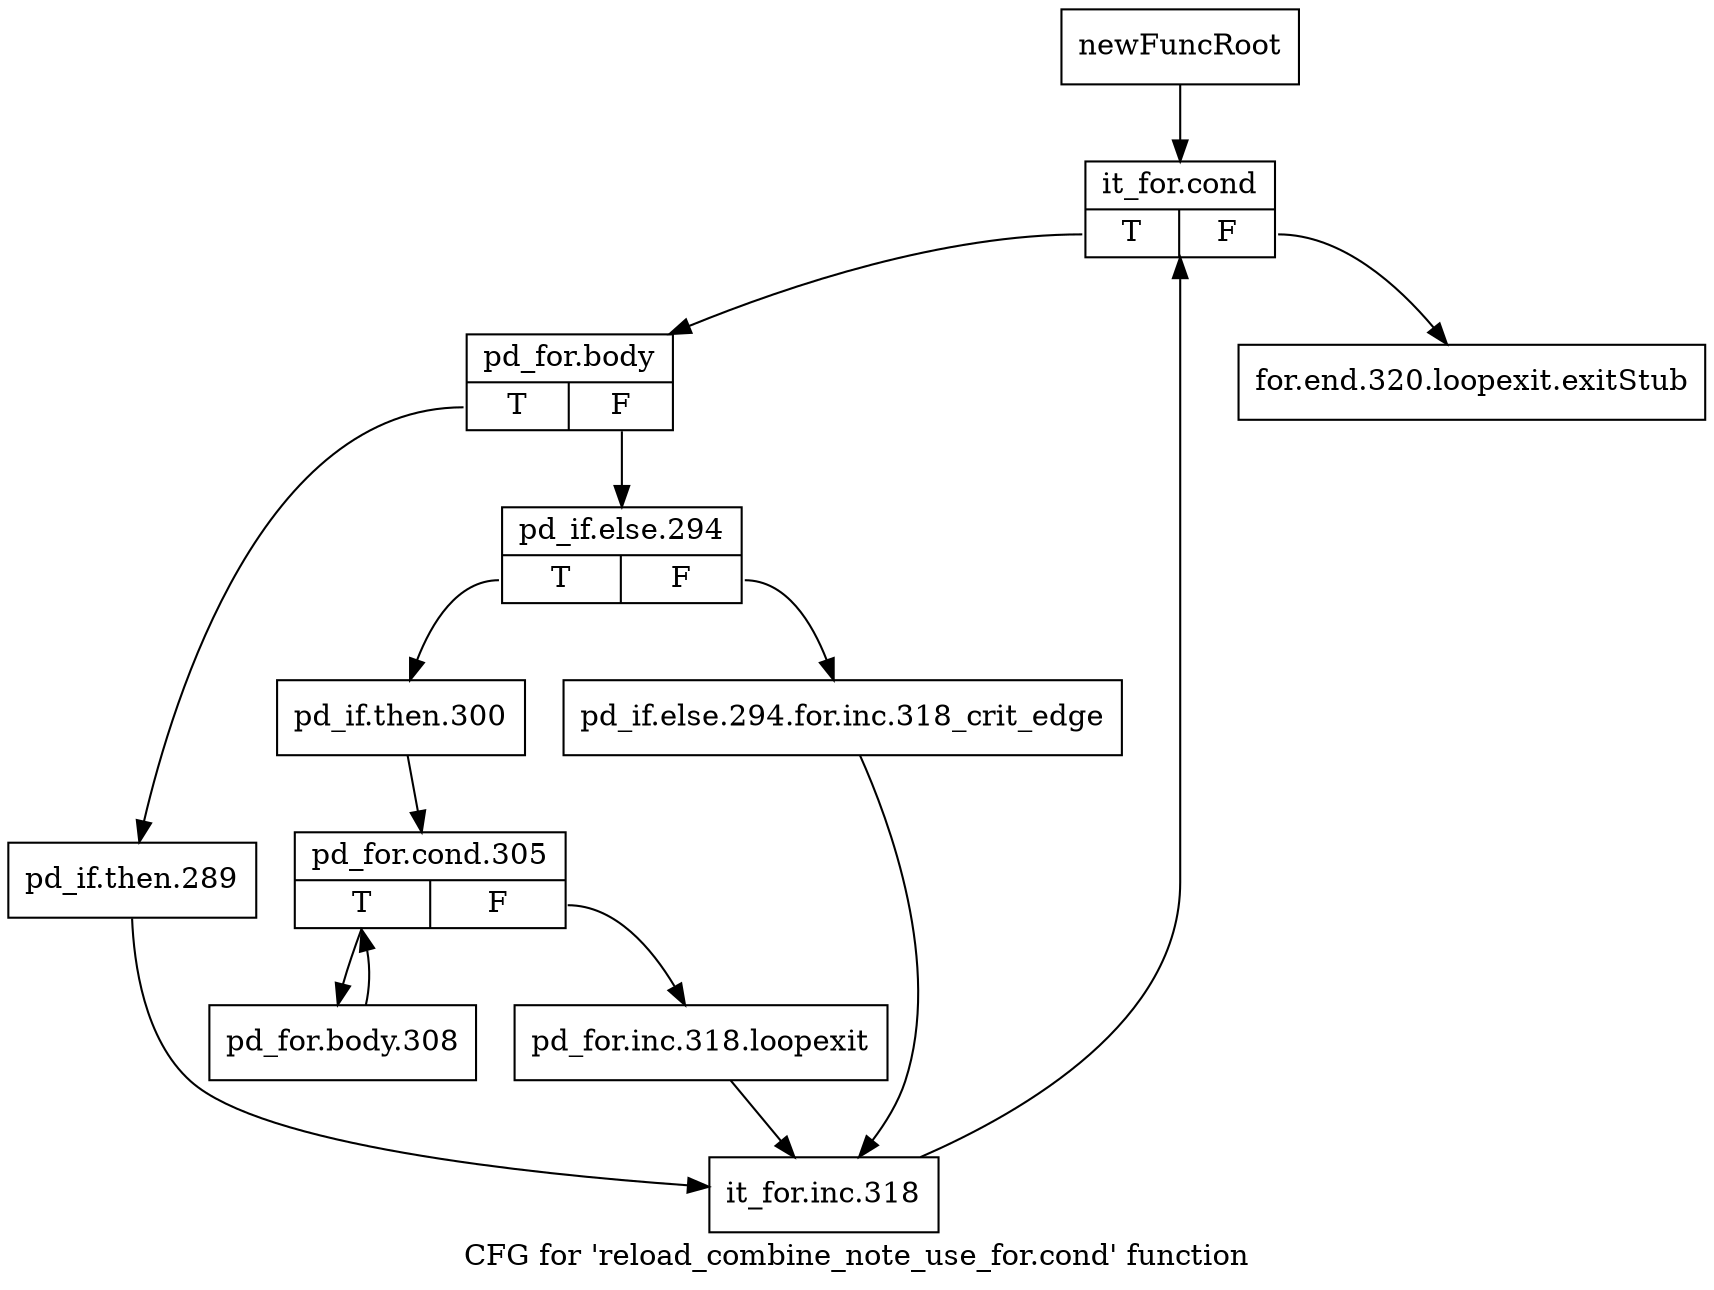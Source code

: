 digraph "CFG for 'reload_combine_note_use_for.cond' function" {
	label="CFG for 'reload_combine_note_use_for.cond' function";

	Node0xbe7f380 [shape=record,label="{newFuncRoot}"];
	Node0xbe7f380 -> Node0xbe7f420;
	Node0xbe7f3d0 [shape=record,label="{for.end.320.loopexit.exitStub}"];
	Node0xbe7f420 [shape=record,label="{it_for.cond|{<s0>T|<s1>F}}"];
	Node0xbe7f420:s0 -> Node0xbe7f470;
	Node0xbe7f420:s1 -> Node0xbe7f3d0;
	Node0xbe7f470 [shape=record,label="{pd_for.body|{<s0>T|<s1>F}}"];
	Node0xbe7f470:s0 -> Node0xbe7f6a0;
	Node0xbe7f470:s1 -> Node0xbe7f4c0;
	Node0xbe7f4c0 [shape=record,label="{pd_if.else.294|{<s0>T|<s1>F}}"];
	Node0xbe7f4c0:s0 -> Node0xbe7f560;
	Node0xbe7f4c0:s1 -> Node0xbe7f510;
	Node0xbe7f510 [shape=record,label="{pd_if.else.294.for.inc.318_crit_edge}"];
	Node0xbe7f510 -> Node0xbe7f6f0;
	Node0xbe7f560 [shape=record,label="{pd_if.then.300}"];
	Node0xbe7f560 -> Node0xbe7f5b0;
	Node0xbe7f5b0 [shape=record,label="{pd_for.cond.305|{<s0>T|<s1>F}}"];
	Node0xbe7f5b0:s0 -> Node0xbe7f650;
	Node0xbe7f5b0:s1 -> Node0xbe7f600;
	Node0xbe7f600 [shape=record,label="{pd_for.inc.318.loopexit}"];
	Node0xbe7f600 -> Node0xbe7f6f0;
	Node0xbe7f650 [shape=record,label="{pd_for.body.308}"];
	Node0xbe7f650 -> Node0xbe7f5b0;
	Node0xbe7f6a0 [shape=record,label="{pd_if.then.289}"];
	Node0xbe7f6a0 -> Node0xbe7f6f0;
	Node0xbe7f6f0 [shape=record,label="{it_for.inc.318}"];
	Node0xbe7f6f0 -> Node0xbe7f420;
}
